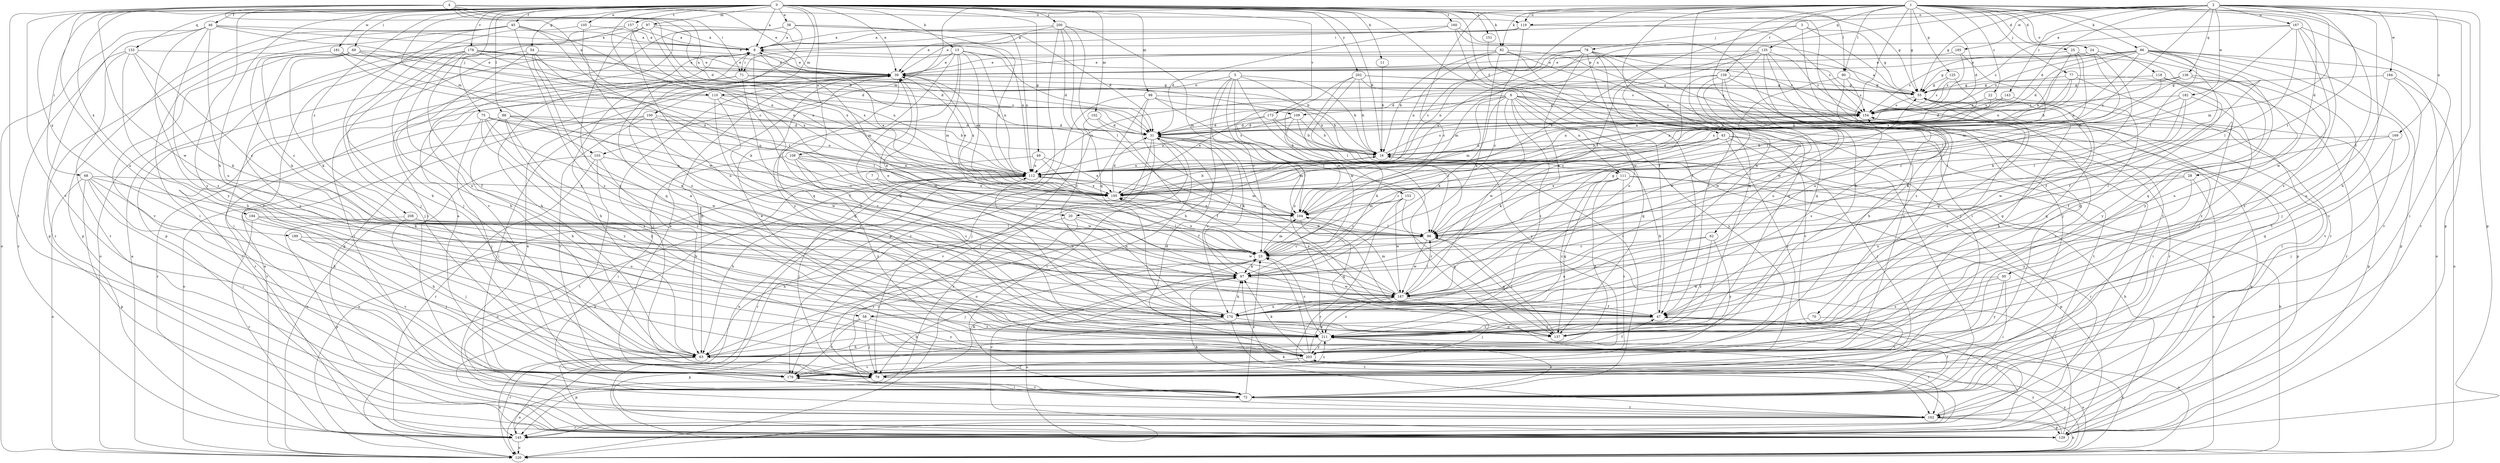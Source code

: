 strict digraph  {
0;
1;
2;
3;
4;
5;
6;
7;
8;
11;
13;
16;
20;
22;
23;
24;
25;
28;
31;
38;
39;
43;
45;
46;
47;
49;
54;
55;
58;
62;
63;
68;
69;
70;
71;
72;
75;
77;
78;
79;
82;
86;
87;
88;
90;
95;
96;
97;
98;
100;
102;
103;
104;
105;
108;
109;
110;
111;
112;
118;
119;
120;
125;
129;
133;
135;
136;
137;
139;
143;
145;
151;
153;
154;
157;
160;
162;
167;
169;
170;
173;
178;
179;
181;
182;
184;
185;
187;
189;
194;
195;
200;
202;
203;
208;
211;
0 -> 8  [label=a];
0 -> 11  [label=b];
0 -> 13  [label=b];
0 -> 16  [label=b];
0 -> 20  [label=c];
0 -> 38  [label=e];
0 -> 39  [label=e];
0 -> 43  [label=f];
0 -> 45  [label=f];
0 -> 46  [label=f];
0 -> 47  [label=f];
0 -> 49  [label=g];
0 -> 54  [label=g];
0 -> 55  [label=g];
0 -> 58  [label=h];
0 -> 68  [label=i];
0 -> 69  [label=i];
0 -> 75  [label=j];
0 -> 82  [label=k];
0 -> 88  [label=l];
0 -> 90  [label=l];
0 -> 97  [label=m];
0 -> 98  [label=m];
0 -> 100  [label=m];
0 -> 102  [label=m];
0 -> 103  [label=m];
0 -> 105  [label=n];
0 -> 108  [label=n];
0 -> 133  [label=q];
0 -> 151  [label=s];
0 -> 157  [label=t];
0 -> 160  [label=t];
0 -> 162  [label=t];
0 -> 173  [label=v];
0 -> 178  [label=v];
0 -> 181  [label=w];
0 -> 189  [label=x];
0 -> 194  [label=x];
0 -> 200  [label=y];
0 -> 202  [label=y];
0 -> 203  [label=y];
0 -> 208  [label=z];
1 -> 20  [label=c];
1 -> 22  [label=c];
1 -> 23  [label=c];
1 -> 24  [label=d];
1 -> 25  [label=d];
1 -> 28  [label=d];
1 -> 31  [label=d];
1 -> 55  [label=g];
1 -> 58  [label=h];
1 -> 62  [label=h];
1 -> 63  [label=h];
1 -> 70  [label=i];
1 -> 77  [label=j];
1 -> 82  [label=k];
1 -> 86  [label=k];
1 -> 90  [label=l];
1 -> 95  [label=l];
1 -> 96  [label=l];
1 -> 103  [label=m];
1 -> 118  [label=o];
1 -> 119  [label=o];
1 -> 125  [label=p];
1 -> 129  [label=p];
1 -> 135  [label=q];
1 -> 139  [label=r];
2 -> 31  [label=d];
2 -> 55  [label=g];
2 -> 63  [label=h];
2 -> 71  [label=i];
2 -> 96  [label=l];
2 -> 104  [label=m];
2 -> 109  [label=n];
2 -> 119  [label=o];
2 -> 129  [label=p];
2 -> 136  [label=q];
2 -> 143  [label=r];
2 -> 145  [label=r];
2 -> 167  [label=u];
2 -> 169  [label=u];
2 -> 182  [label=w];
2 -> 184  [label=w];
2 -> 185  [label=w];
2 -> 195  [label=x];
3 -> 55  [label=g];
3 -> 78  [label=j];
3 -> 79  [label=j];
3 -> 162  [label=t];
3 -> 187  [label=w];
4 -> 16  [label=b];
4 -> 31  [label=d];
4 -> 39  [label=e];
4 -> 71  [label=i];
4 -> 109  [label=n];
4 -> 110  [label=n];
4 -> 119  [label=o];
4 -> 162  [label=t];
4 -> 170  [label=u];
4 -> 179  [label=v];
4 -> 187  [label=w];
5 -> 16  [label=b];
5 -> 23  [label=c];
5 -> 63  [label=h];
5 -> 110  [label=n];
5 -> 111  [label=n];
5 -> 145  [label=r];
5 -> 153  [label=s];
5 -> 211  [label=z];
6 -> 87  [label=k];
6 -> 104  [label=m];
6 -> 111  [label=n];
6 -> 112  [label=n];
6 -> 137  [label=q];
6 -> 154  [label=s];
6 -> 162  [label=t];
6 -> 179  [label=v];
6 -> 187  [label=w];
6 -> 195  [label=x];
6 -> 203  [label=y];
6 -> 211  [label=z];
7 -> 170  [label=u];
7 -> 195  [label=x];
8 -> 39  [label=e];
8 -> 63  [label=h];
8 -> 71  [label=i];
8 -> 104  [label=m];
8 -> 137  [label=q];
11 -> 16  [label=b];
13 -> 31  [label=d];
13 -> 39  [label=e];
13 -> 104  [label=m];
13 -> 112  [label=n];
13 -> 129  [label=p];
13 -> 137  [label=q];
13 -> 154  [label=s];
13 -> 195  [label=x];
13 -> 203  [label=y];
16 -> 112  [label=n];
16 -> 145  [label=r];
16 -> 154  [label=s];
20 -> 63  [label=h];
20 -> 72  [label=i];
20 -> 96  [label=l];
20 -> 187  [label=w];
22 -> 112  [label=n];
22 -> 137  [label=q];
22 -> 154  [label=s];
23 -> 39  [label=e];
23 -> 55  [label=g];
23 -> 79  [label=j];
23 -> 87  [label=k];
23 -> 104  [label=m];
23 -> 195  [label=x];
24 -> 39  [label=e];
24 -> 47  [label=f];
24 -> 87  [label=k];
24 -> 96  [label=l];
24 -> 154  [label=s];
25 -> 39  [label=e];
25 -> 96  [label=l];
25 -> 112  [label=n];
25 -> 137  [label=q];
25 -> 195  [label=x];
28 -> 145  [label=r];
28 -> 170  [label=u];
28 -> 195  [label=x];
28 -> 203  [label=y];
31 -> 16  [label=b];
31 -> 72  [label=i];
31 -> 87  [label=k];
31 -> 104  [label=m];
31 -> 120  [label=o];
31 -> 145  [label=r];
31 -> 170  [label=u];
31 -> 179  [label=v];
38 -> 8  [label=a];
38 -> 31  [label=d];
38 -> 72  [label=i];
38 -> 112  [label=n];
38 -> 179  [label=v];
38 -> 195  [label=x];
38 -> 211  [label=z];
39 -> 55  [label=g];
39 -> 63  [label=h];
39 -> 79  [label=j];
39 -> 195  [label=x];
39 -> 211  [label=z];
43 -> 16  [label=b];
43 -> 23  [label=c];
43 -> 72  [label=i];
43 -> 79  [label=j];
43 -> 87  [label=k];
43 -> 129  [label=p];
43 -> 203  [label=y];
45 -> 8  [label=a];
45 -> 72  [label=i];
45 -> 79  [label=j];
45 -> 87  [label=k];
45 -> 129  [label=p];
45 -> 145  [label=r];
45 -> 195  [label=x];
45 -> 211  [label=z];
46 -> 8  [label=a];
46 -> 39  [label=e];
46 -> 112  [label=n];
46 -> 120  [label=o];
46 -> 129  [label=p];
46 -> 170  [label=u];
46 -> 203  [label=y];
46 -> 211  [label=z];
47 -> 16  [label=b];
47 -> 31  [label=d];
47 -> 120  [label=o];
47 -> 211  [label=z];
49 -> 47  [label=f];
49 -> 112  [label=n];
49 -> 120  [label=o];
49 -> 195  [label=x];
54 -> 39  [label=e];
54 -> 63  [label=h];
54 -> 72  [label=i];
54 -> 96  [label=l];
54 -> 137  [label=q];
54 -> 170  [label=u];
55 -> 8  [label=a];
55 -> 63  [label=h];
55 -> 72  [label=i];
55 -> 129  [label=p];
55 -> 154  [label=s];
58 -> 79  [label=j];
58 -> 129  [label=p];
58 -> 179  [label=v];
58 -> 203  [label=y];
58 -> 211  [label=z];
62 -> 23  [label=c];
62 -> 170  [label=u];
62 -> 203  [label=y];
62 -> 211  [label=z];
63 -> 23  [label=c];
63 -> 47  [label=f];
63 -> 120  [label=o];
63 -> 129  [label=p];
63 -> 145  [label=r];
68 -> 63  [label=h];
68 -> 72  [label=i];
68 -> 87  [label=k];
68 -> 120  [label=o];
68 -> 129  [label=p];
68 -> 179  [label=v];
68 -> 195  [label=x];
69 -> 31  [label=d];
69 -> 39  [label=e];
69 -> 87  [label=k];
69 -> 179  [label=v];
69 -> 195  [label=x];
69 -> 203  [label=y];
70 -> 179  [label=v];
70 -> 211  [label=z];
71 -> 47  [label=f];
71 -> 55  [label=g];
71 -> 63  [label=h];
71 -> 72  [label=i];
71 -> 145  [label=r];
71 -> 154  [label=s];
72 -> 23  [label=c];
72 -> 47  [label=f];
72 -> 162  [label=t];
72 -> 179  [label=v];
75 -> 23  [label=c];
75 -> 31  [label=d];
75 -> 79  [label=j];
75 -> 112  [label=n];
75 -> 187  [label=w];
75 -> 203  [label=y];
75 -> 211  [label=z];
77 -> 55  [label=g];
77 -> 79  [label=j];
77 -> 112  [label=n];
77 -> 145  [label=r];
77 -> 195  [label=x];
78 -> 39  [label=e];
78 -> 47  [label=f];
78 -> 79  [label=j];
78 -> 87  [label=k];
78 -> 104  [label=m];
78 -> 112  [label=n];
78 -> 137  [label=q];
78 -> 162  [label=t];
78 -> 170  [label=u];
78 -> 195  [label=x];
79 -> 87  [label=k];
79 -> 120  [label=o];
82 -> 16  [label=b];
82 -> 39  [label=e];
82 -> 72  [label=i];
82 -> 79  [label=j];
82 -> 87  [label=k];
82 -> 112  [label=n];
82 -> 137  [label=q];
86 -> 16  [label=b];
86 -> 31  [label=d];
86 -> 39  [label=e];
86 -> 47  [label=f];
86 -> 55  [label=g];
86 -> 79  [label=j];
86 -> 112  [label=n];
86 -> 120  [label=o];
86 -> 129  [label=p];
86 -> 154  [label=s];
86 -> 179  [label=v];
86 -> 203  [label=y];
87 -> 39  [label=e];
87 -> 120  [label=o];
87 -> 187  [label=w];
88 -> 31  [label=d];
88 -> 63  [label=h];
88 -> 112  [label=n];
88 -> 145  [label=r];
88 -> 187  [label=w];
88 -> 203  [label=y];
88 -> 211  [label=z];
90 -> 55  [label=g];
90 -> 63  [label=h];
90 -> 154  [label=s];
90 -> 187  [label=w];
95 -> 72  [label=i];
95 -> 187  [label=w];
95 -> 203  [label=y];
95 -> 211  [label=z];
96 -> 23  [label=c];
96 -> 112  [label=n];
96 -> 137  [label=q];
96 -> 187  [label=w];
97 -> 8  [label=a];
97 -> 112  [label=n];
97 -> 129  [label=p];
97 -> 170  [label=u];
97 -> 195  [label=x];
97 -> 211  [label=z];
98 -> 16  [label=b];
98 -> 47  [label=f];
98 -> 79  [label=j];
98 -> 96  [label=l];
98 -> 154  [label=s];
98 -> 179  [label=v];
100 -> 16  [label=b];
100 -> 31  [label=d];
100 -> 72  [label=i];
100 -> 120  [label=o];
100 -> 179  [label=v];
100 -> 211  [label=z];
102 -> 31  [label=d];
102 -> 47  [label=f];
102 -> 79  [label=j];
103 -> 63  [label=h];
103 -> 112  [label=n];
103 -> 120  [label=o];
103 -> 145  [label=r];
103 -> 162  [label=t];
104 -> 96  [label=l];
104 -> 137  [label=q];
105 -> 8  [label=a];
105 -> 63  [label=h];
105 -> 187  [label=w];
108 -> 23  [label=c];
108 -> 72  [label=i];
108 -> 104  [label=m];
108 -> 112  [label=n];
108 -> 187  [label=w];
108 -> 203  [label=y];
109 -> 16  [label=b];
109 -> 31  [label=d];
109 -> 87  [label=k];
109 -> 112  [label=n];
109 -> 203  [label=y];
110 -> 96  [label=l];
110 -> 137  [label=q];
110 -> 145  [label=r];
110 -> 154  [label=s];
110 -> 170  [label=u];
111 -> 63  [label=h];
111 -> 120  [label=o];
111 -> 129  [label=p];
111 -> 137  [label=q];
111 -> 179  [label=v];
111 -> 195  [label=x];
111 -> 211  [label=z];
112 -> 39  [label=e];
112 -> 63  [label=h];
112 -> 79  [label=j];
112 -> 104  [label=m];
112 -> 120  [label=o];
112 -> 145  [label=r];
112 -> 195  [label=x];
118 -> 23  [label=c];
118 -> 55  [label=g];
118 -> 203  [label=y];
118 -> 211  [label=z];
119 -> 8  [label=a];
119 -> 23  [label=c];
119 -> 39  [label=e];
119 -> 154  [label=s];
120 -> 8  [label=a];
120 -> 16  [label=b];
120 -> 39  [label=e];
120 -> 203  [label=y];
120 -> 211  [label=z];
125 -> 55  [label=g];
125 -> 112  [label=n];
125 -> 154  [label=s];
129 -> 16  [label=b];
129 -> 23  [label=c];
129 -> 96  [label=l];
129 -> 112  [label=n];
129 -> 203  [label=y];
133 -> 23  [label=c];
133 -> 39  [label=e];
133 -> 63  [label=h];
133 -> 87  [label=k];
133 -> 145  [label=r];
133 -> 162  [label=t];
135 -> 39  [label=e];
135 -> 47  [label=f];
135 -> 96  [label=l];
135 -> 154  [label=s];
135 -> 170  [label=u];
135 -> 187  [label=w];
135 -> 195  [label=x];
135 -> 211  [label=z];
136 -> 16  [label=b];
136 -> 55  [label=g];
136 -> 170  [label=u];
136 -> 195  [label=x];
136 -> 211  [label=z];
137 -> 55  [label=g];
137 -> 96  [label=l];
139 -> 23  [label=c];
139 -> 31  [label=d];
139 -> 55  [label=g];
139 -> 129  [label=p];
139 -> 170  [label=u];
139 -> 187  [label=w];
139 -> 203  [label=y];
143 -> 31  [label=d];
143 -> 47  [label=f];
143 -> 154  [label=s];
145 -> 87  [label=k];
145 -> 112  [label=n];
145 -> 120  [label=o];
151 -> 137  [label=q];
153 -> 23  [label=c];
153 -> 104  [label=m];
153 -> 137  [label=q];
153 -> 145  [label=r];
153 -> 187  [label=w];
154 -> 31  [label=d];
154 -> 72  [label=i];
154 -> 112  [label=n];
157 -> 8  [label=a];
157 -> 79  [label=j];
157 -> 179  [label=v];
157 -> 195  [label=x];
160 -> 8  [label=a];
160 -> 31  [label=d];
160 -> 47  [label=f];
160 -> 72  [label=i];
160 -> 145  [label=r];
162 -> 39  [label=e];
162 -> 47  [label=f];
162 -> 87  [label=k];
162 -> 120  [label=o];
162 -> 129  [label=p];
162 -> 145  [label=r];
167 -> 8  [label=a];
167 -> 72  [label=i];
167 -> 96  [label=l];
167 -> 104  [label=m];
167 -> 154  [label=s];
167 -> 187  [label=w];
167 -> 211  [label=z];
169 -> 16  [label=b];
169 -> 79  [label=j];
169 -> 96  [label=l];
169 -> 137  [label=q];
170 -> 55  [label=g];
170 -> 63  [label=h];
170 -> 87  [label=k];
170 -> 112  [label=n];
170 -> 137  [label=q];
170 -> 154  [label=s];
170 -> 162  [label=t];
170 -> 179  [label=v];
173 -> 16  [label=b];
173 -> 31  [label=d];
173 -> 96  [label=l];
173 -> 104  [label=m];
178 -> 16  [label=b];
178 -> 31  [label=d];
178 -> 39  [label=e];
178 -> 47  [label=f];
178 -> 79  [label=j];
178 -> 112  [label=n];
178 -> 120  [label=o];
178 -> 170  [label=u];
179 -> 8  [label=a];
179 -> 39  [label=e];
179 -> 72  [label=i];
179 -> 162  [label=t];
179 -> 211  [label=z];
181 -> 23  [label=c];
181 -> 39  [label=e];
181 -> 87  [label=k];
181 -> 112  [label=n];
181 -> 195  [label=x];
182 -> 96  [label=l];
182 -> 154  [label=s];
182 -> 187  [label=w];
182 -> 195  [label=x];
182 -> 211  [label=z];
184 -> 55  [label=g];
184 -> 120  [label=o];
184 -> 170  [label=u];
184 -> 179  [label=v];
185 -> 39  [label=e];
185 -> 104  [label=m];
185 -> 154  [label=s];
187 -> 47  [label=f];
187 -> 79  [label=j];
187 -> 96  [label=l];
187 -> 104  [label=m];
187 -> 170  [label=u];
187 -> 195  [label=x];
187 -> 211  [label=z];
189 -> 23  [label=c];
189 -> 79  [label=j];
189 -> 179  [label=v];
194 -> 63  [label=h];
194 -> 96  [label=l];
194 -> 145  [label=r];
194 -> 170  [label=u];
195 -> 8  [label=a];
195 -> 16  [label=b];
195 -> 31  [label=d];
195 -> 39  [label=e];
195 -> 104  [label=m];
200 -> 8  [label=a];
200 -> 39  [label=e];
200 -> 96  [label=l];
200 -> 104  [label=m];
200 -> 129  [label=p];
200 -> 137  [label=q];
200 -> 211  [label=z];
202 -> 16  [label=b];
202 -> 55  [label=g];
202 -> 72  [label=i];
202 -> 87  [label=k];
202 -> 96  [label=l];
202 -> 145  [label=r];
202 -> 154  [label=s];
203 -> 23  [label=c];
203 -> 31  [label=d];
203 -> 39  [label=e];
203 -> 79  [label=j];
203 -> 87  [label=k];
203 -> 120  [label=o];
203 -> 154  [label=s];
203 -> 179  [label=v];
203 -> 187  [label=w];
208 -> 23  [label=c];
208 -> 79  [label=j];
208 -> 96  [label=l];
208 -> 129  [label=p];
211 -> 8  [label=a];
211 -> 23  [label=c];
211 -> 63  [label=h];
211 -> 72  [label=i];
211 -> 154  [label=s];
211 -> 162  [label=t];
211 -> 203  [label=y];
}
